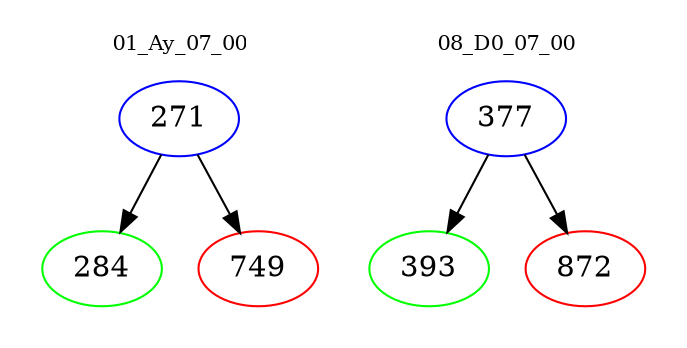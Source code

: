 digraph{
subgraph cluster_0 {
color = white
label = "01_Ay_07_00";
fontsize=10;
T0_271 [label="271", color="blue"]
T0_271 -> T0_284 [color="black"]
T0_284 [label="284", color="green"]
T0_271 -> T0_749 [color="black"]
T0_749 [label="749", color="red"]
}
subgraph cluster_1 {
color = white
label = "08_D0_07_00";
fontsize=10;
T1_377 [label="377", color="blue"]
T1_377 -> T1_393 [color="black"]
T1_393 [label="393", color="green"]
T1_377 -> T1_872 [color="black"]
T1_872 [label="872", color="red"]
}
}
